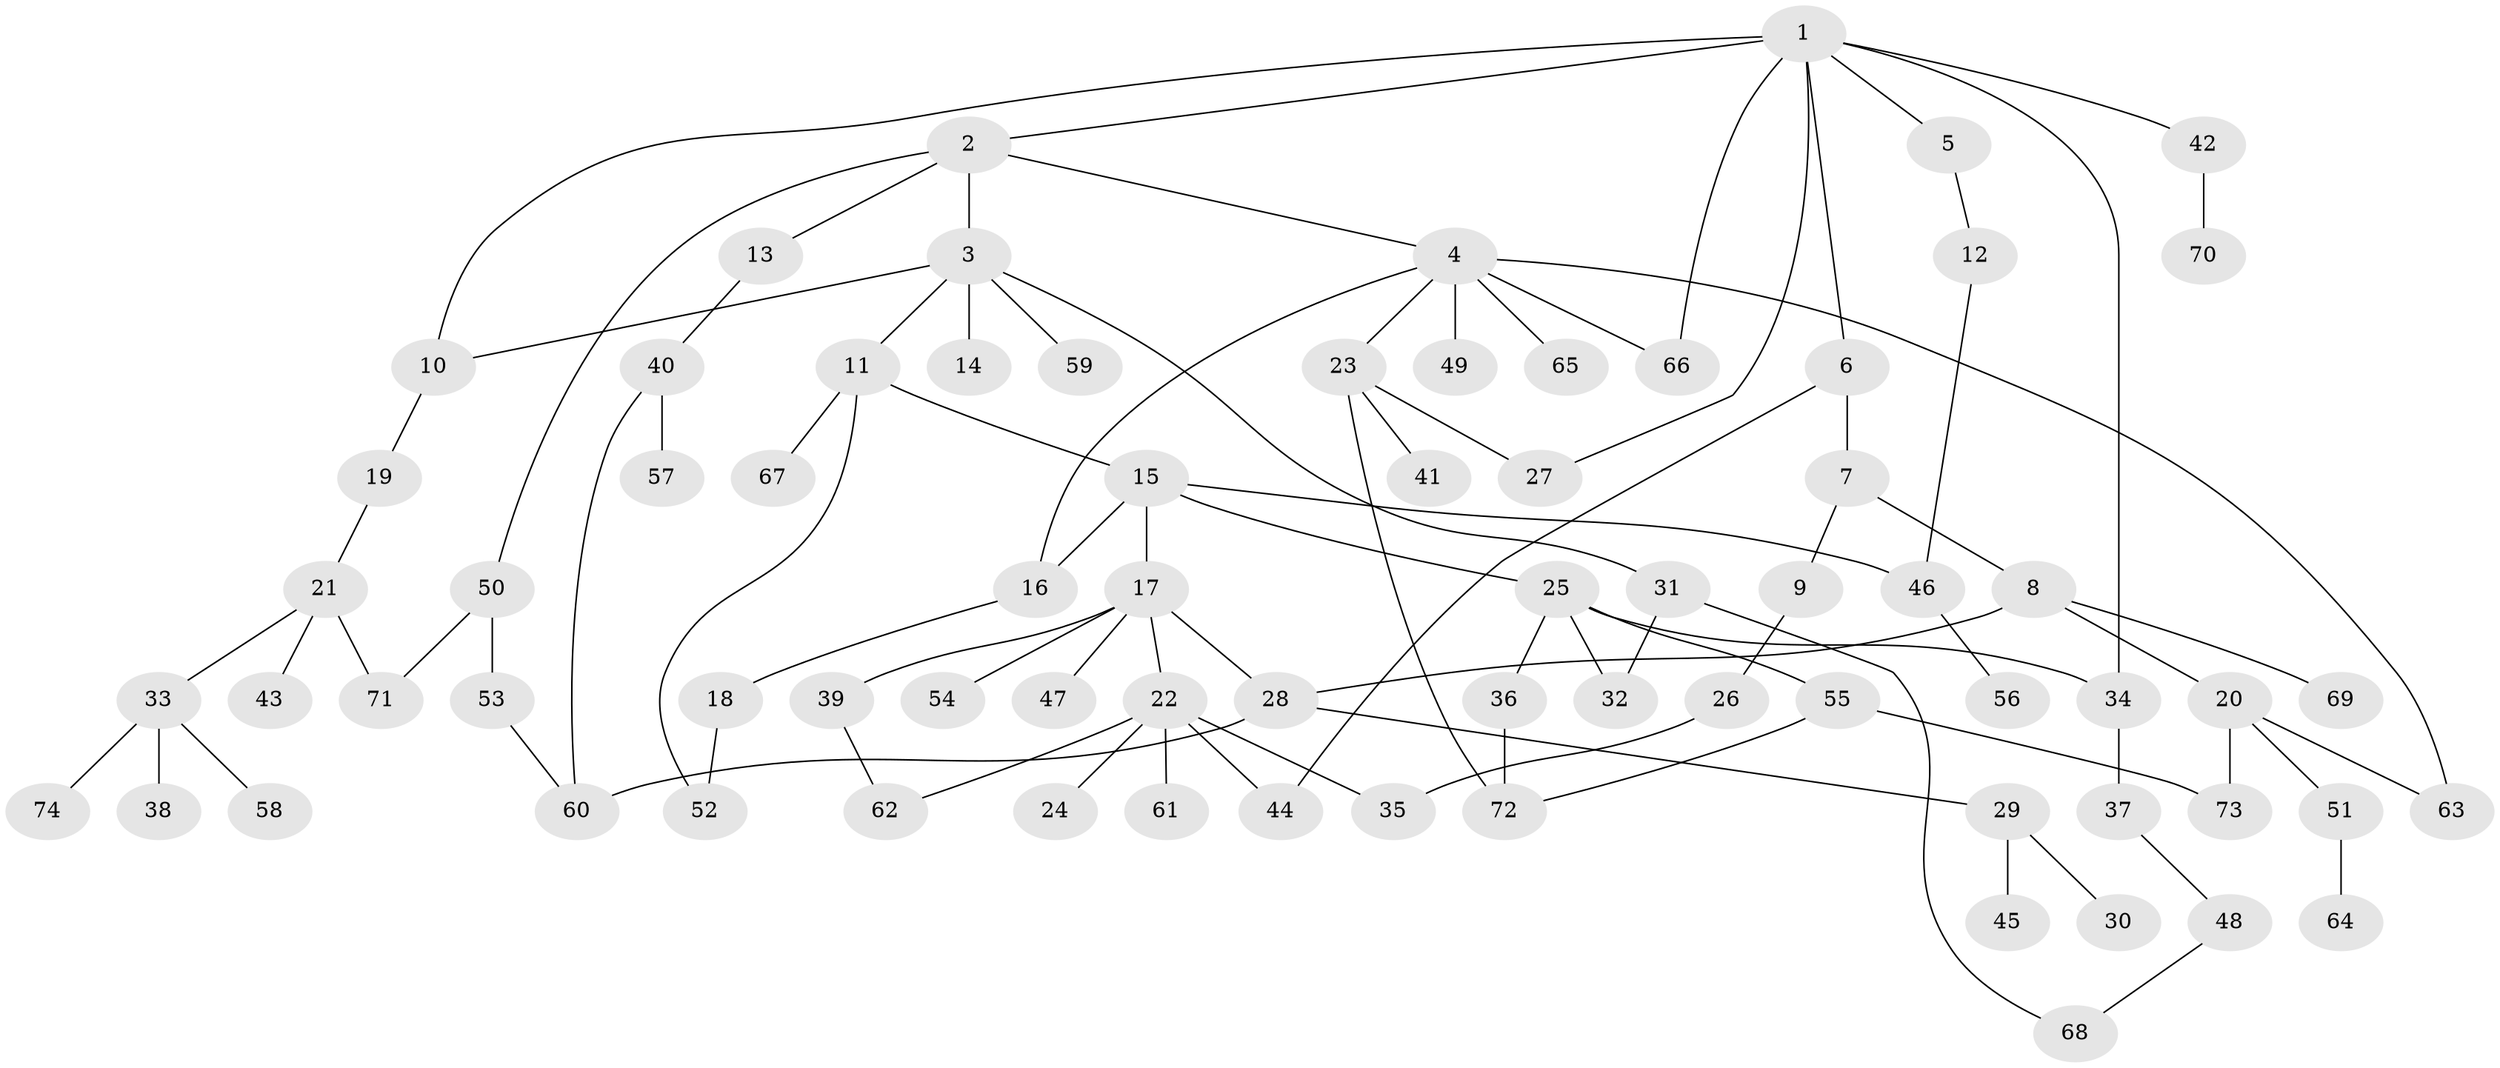 // coarse degree distribution, {8: 0.022222222222222223, 5: 0.08888888888888889, 6: 0.022222222222222223, 3: 0.24444444444444444, 4: 0.13333333333333333, 2: 0.24444444444444444, 1: 0.24444444444444444}
// Generated by graph-tools (version 1.1) at 2025/48/03/04/25 22:48:38]
// undirected, 74 vertices, 93 edges
graph export_dot {
  node [color=gray90,style=filled];
  1;
  2;
  3;
  4;
  5;
  6;
  7;
  8;
  9;
  10;
  11;
  12;
  13;
  14;
  15;
  16;
  17;
  18;
  19;
  20;
  21;
  22;
  23;
  24;
  25;
  26;
  27;
  28;
  29;
  30;
  31;
  32;
  33;
  34;
  35;
  36;
  37;
  38;
  39;
  40;
  41;
  42;
  43;
  44;
  45;
  46;
  47;
  48;
  49;
  50;
  51;
  52;
  53;
  54;
  55;
  56;
  57;
  58;
  59;
  60;
  61;
  62;
  63;
  64;
  65;
  66;
  67;
  68;
  69;
  70;
  71;
  72;
  73;
  74;
  1 -- 2;
  1 -- 5;
  1 -- 6;
  1 -- 27;
  1 -- 34;
  1 -- 42;
  1 -- 66;
  1 -- 10;
  2 -- 3;
  2 -- 4;
  2 -- 13;
  2 -- 50;
  3 -- 10;
  3 -- 11;
  3 -- 14;
  3 -- 31;
  3 -- 59;
  4 -- 16;
  4 -- 23;
  4 -- 49;
  4 -- 65;
  4 -- 66;
  4 -- 63;
  5 -- 12;
  6 -- 7;
  6 -- 44;
  7 -- 8;
  7 -- 9;
  8 -- 20;
  8 -- 69;
  8 -- 28;
  9 -- 26;
  10 -- 19;
  11 -- 15;
  11 -- 67;
  11 -- 52;
  12 -- 46;
  13 -- 40;
  15 -- 17;
  15 -- 25;
  15 -- 46;
  15 -- 16;
  16 -- 18;
  17 -- 22;
  17 -- 28;
  17 -- 39;
  17 -- 47;
  17 -- 54;
  18 -- 52;
  19 -- 21;
  20 -- 51;
  20 -- 63;
  20 -- 73;
  21 -- 33;
  21 -- 43;
  21 -- 71;
  22 -- 24;
  22 -- 44;
  22 -- 61;
  22 -- 62;
  22 -- 35;
  23 -- 41;
  23 -- 72;
  23 -- 27;
  25 -- 36;
  25 -- 55;
  25 -- 34;
  25 -- 32;
  26 -- 35;
  28 -- 29;
  28 -- 60;
  29 -- 30;
  29 -- 45;
  31 -- 32;
  31 -- 68;
  33 -- 38;
  33 -- 58;
  33 -- 74;
  34 -- 37;
  36 -- 72;
  37 -- 48;
  39 -- 62;
  40 -- 57;
  40 -- 60;
  42 -- 70;
  46 -- 56;
  48 -- 68;
  50 -- 53;
  50 -- 71;
  51 -- 64;
  53 -- 60;
  55 -- 73;
  55 -- 72;
}
